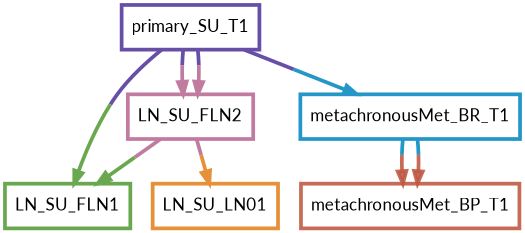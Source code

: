 digraph  {
dpi=600;size=3.5;
LN_SU_FLN1 [color="#6aa84fff", fillcolor=white, fontname=Lato, penwidth="3.0", shape=box];
LN_SU_FLN2 [color="#c27ba0ff", fillcolor=white, fontname=Lato, penwidth="3.0", shape=box];
LN_SU_LN01 [color="#e69138ff", fillcolor=white, fontname=Lato, penwidth="3.0", shape=box];
metachronousMet_BP_T1 [color="#be5742e1", fillcolor=white, fontname=Lato, penwidth="3.0", shape=box];
metachronousMet_BR_T1 [color="#2496c8ff", fillcolor=white, fontname=Lato, penwidth="3.0", shape=box];
primary_SU_T1 [color="#674ea7ff", fillcolor=white, fontname=Lato, penwidth="3.0", shape=box];
LN_SU_FLN2 -> LN_SU_FLN1  [color="#c27ba0ff;0.5:#6aa84fff", key=0, penwidth=3];
LN_SU_FLN2 -> LN_SU_LN01  [color="#c27ba0ff;0.5:#e69138ff", key=0, penwidth=3];
metachronousMet_BR_T1 -> metachronousMet_BP_T1  [color="#2496c8ff;0.5:#be5742e1", key=0, penwidth=3];
metachronousMet_BR_T1 -> metachronousMet_BP_T1  [color="#2496c8ff;0.5:#be5742e1", key=1, penwidth=3];
primary_SU_T1 -> LN_SU_FLN1  [color="#674ea7ff;0.5:#6aa84fff", key=0, penwidth=3];
primary_SU_T1 -> LN_SU_FLN2  [color="#674ea7ff;0.5:#c27ba0ff", key=0, penwidth=3];
primary_SU_T1 -> LN_SU_FLN2  [color="#674ea7ff;0.5:#c27ba0ff", key=1, penwidth=3];
primary_SU_T1 -> metachronousMet_BR_T1  [color="#674ea7ff;0.5:#2496c8ff", key=0, penwidth=3];
}
